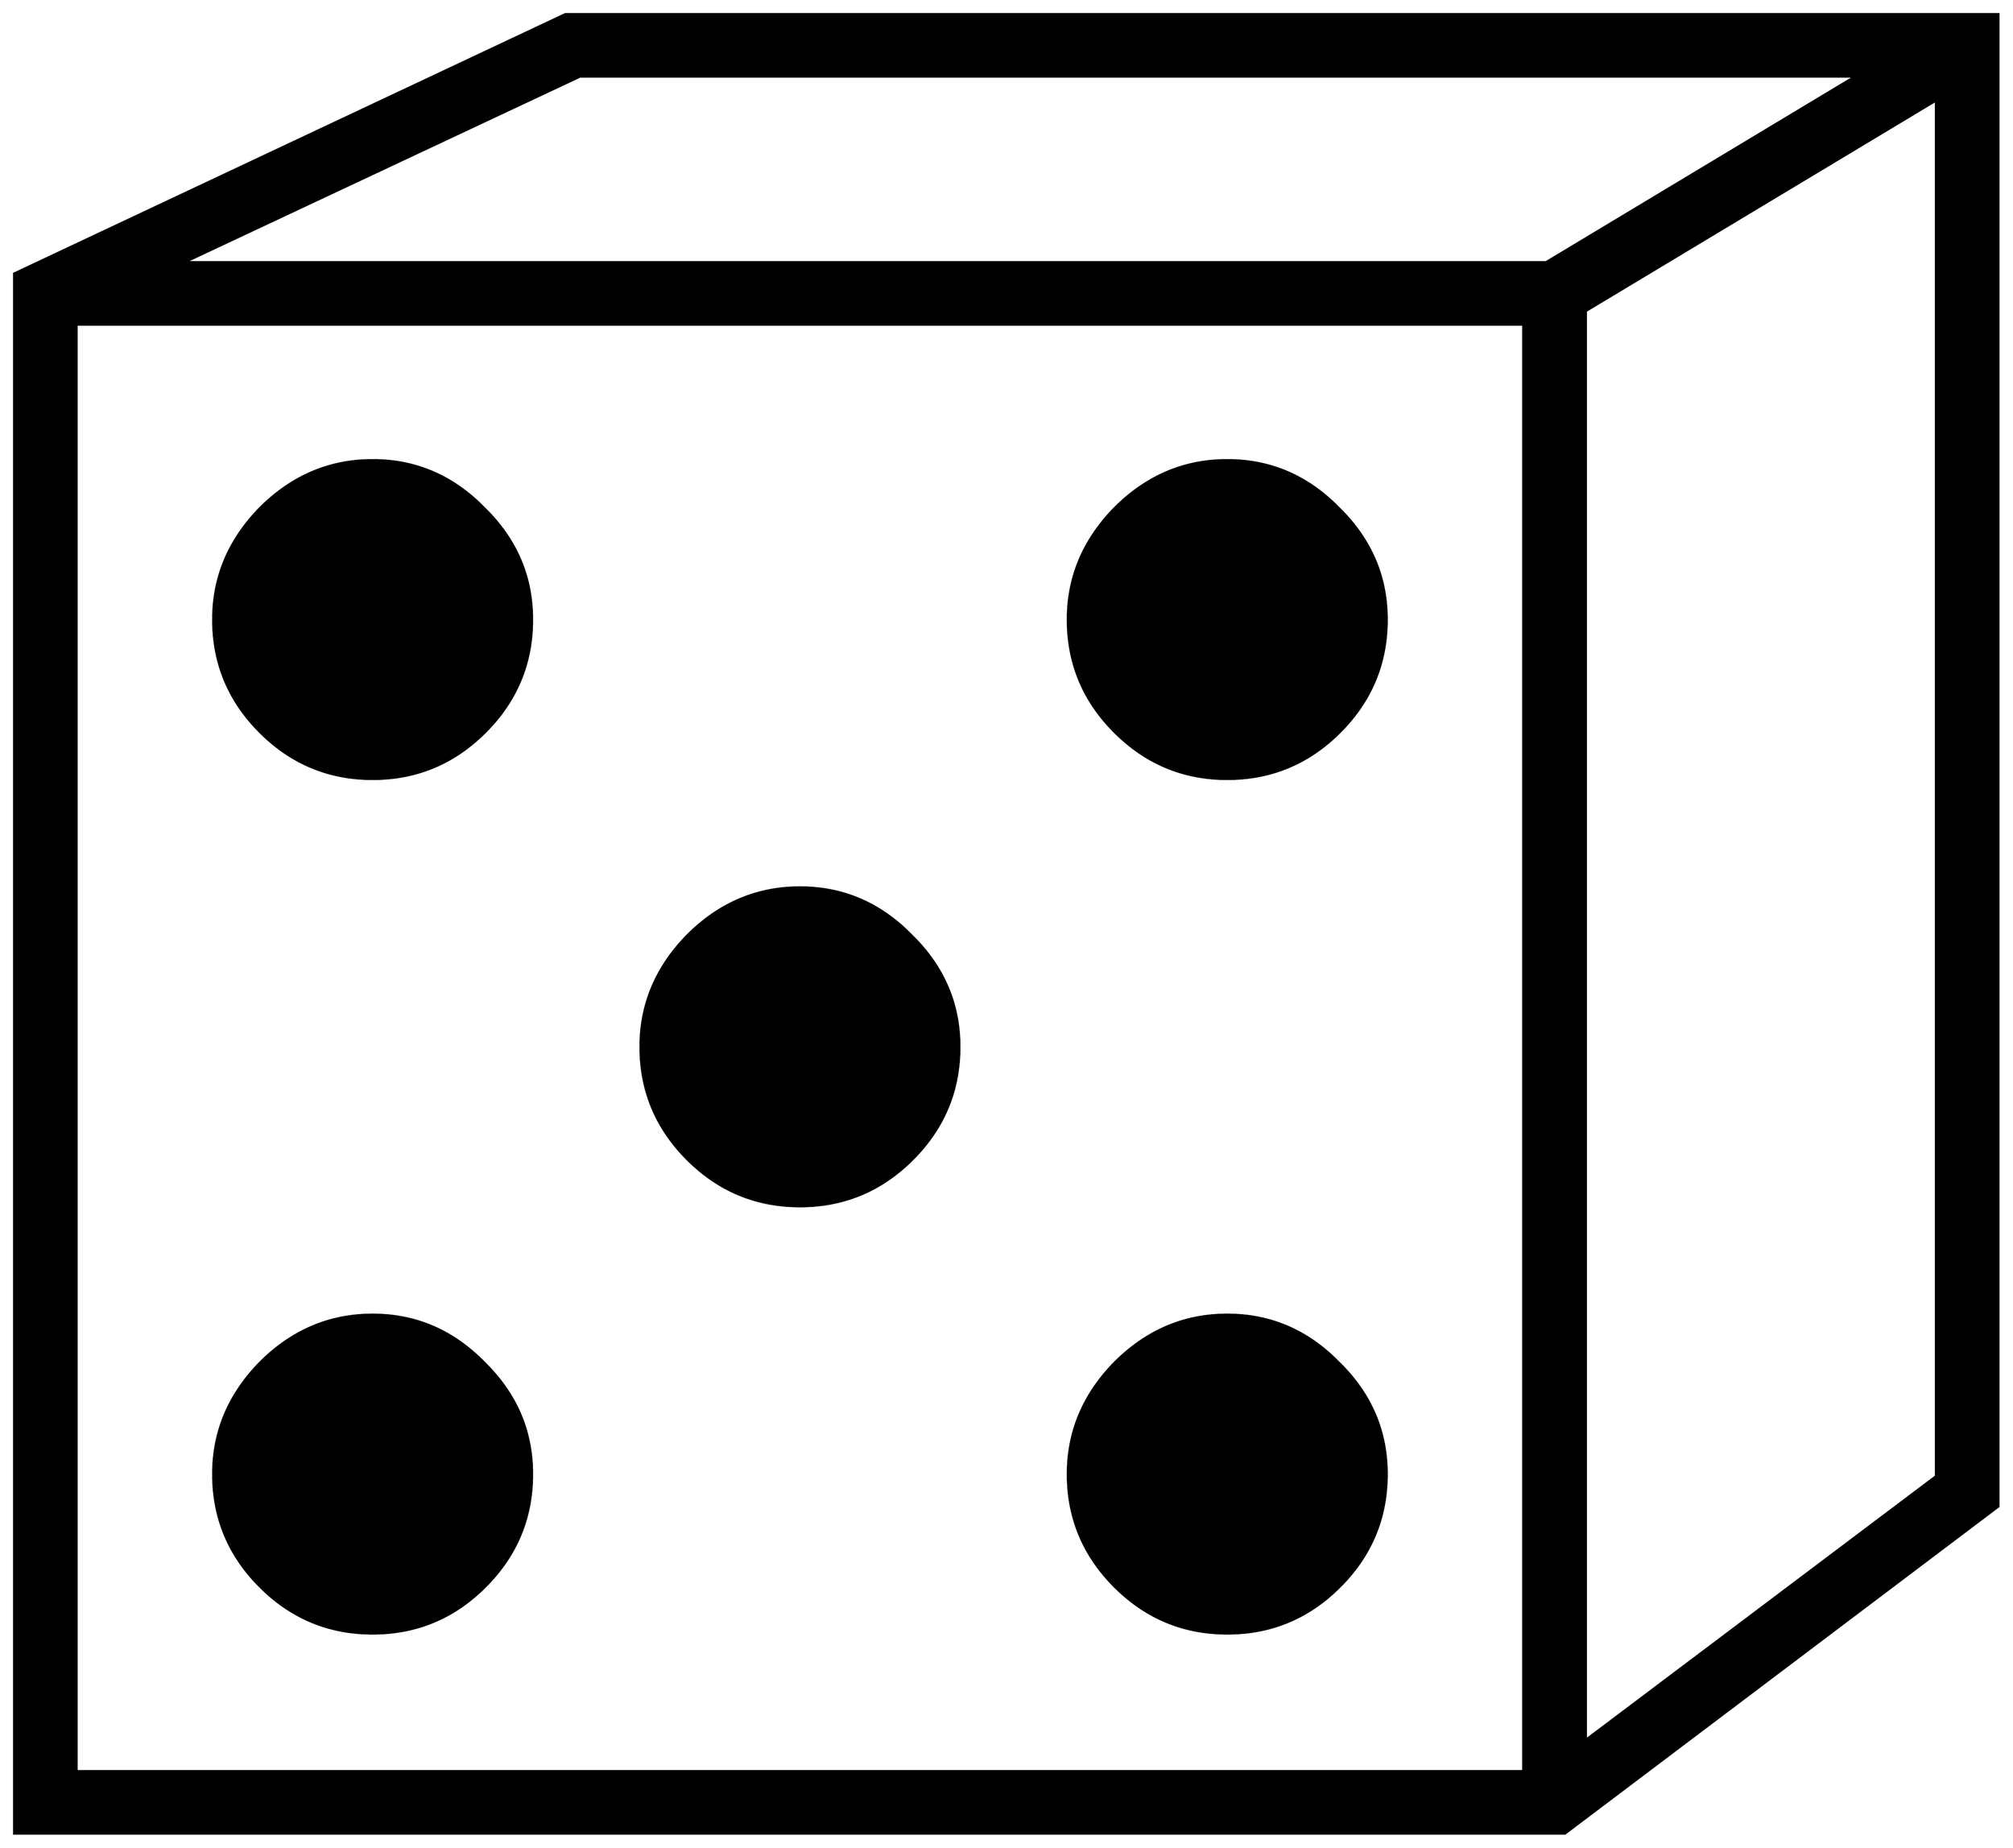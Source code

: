 


\begin{tikzpicture}[y=0.80pt, x=0.80pt, yscale=-1.0, xscale=1.0, inner sep=0pt, outer sep=0pt]
\begin{scope}[shift={(100.0,1706.0)},nonzero rule]
  \path[draw=.,fill=.,line width=1.600pt] (1976.0,-23.0) --
    (1560.0,291.0) -- (72.0,291.0) -- (72.0,-1206.0) --
    (601.0,-1455.0) -- (1976.0,-1455.0) -- (1976.0,-23.0) --
    cycle(1838.0,-1395.0) -- (615.0,-1395.0) -- (236.0,-1217.0)
    -- (1542.0,-1217.0) -- (1838.0,-1395.0) --
    cycle(1916.0,-52.0) -- (1916.0,-1372.0) -- (1580.0,-1170.0)
    -- (1580.0,201.0) -- (1916.0,-52.0) -- cycle(1520.0,231.0)
    -- (1520.0,-1157.0) -- (132.0,-1157.0) -- (132.0,231.0) --
    (1520.0,231.0) -- cycle(1389.0,-874.0) .. controls
    (1389.0,-832.0) and (1374.0,-796.0) .. (1344.0,-766.0) ..
    controls (1314.0,-736.0) and (1278.0,-721.0) ..
    (1236.0,-721.0) .. controls (1194.0,-721.0) and
    (1158.0,-736.0) .. (1128.0,-766.0) .. controls
    (1098.0,-796.0) and (1083.0,-832.0) .. (1083.0,-874.0) ..
    controls (1083.0,-914.667) and (1098.0,-950.333) ..
    (1128.0,-981.0) .. controls (1158.667,-1011.667) and
    (1194.667,-1027.0) .. (1236.0,-1027.0) .. controls
    (1277.333,-1027.0) and (1313.0,-1011.667) .. (1343.0,-981.0) ..
    controls (1373.667,-951.0) and (1389.0,-915.333) ..
    (1389.0,-874.0) -- cycle(569.0,-874.0) .. controls
    (569.0,-832.0) and (554.0,-796.0) .. (524.0,-766.0) ..
    controls (494.0,-736.0) and (458.0,-721.0) .. (416.0,-721.0)
    .. controls (374.0,-721.0) and (338.0,-736.0) ..
    (308.0,-766.0) .. controls (278.0,-796.0) and (263.0,-832.0)
    .. (263.0,-874.0) .. controls (263.0,-914.667) and
    (278.0,-950.333) .. (308.0,-981.0) .. controls (338.667,-1011.667)
    and (374.667,-1027.0) .. (416.0,-1027.0) .. controls
    (457.333,-1027.0) and (493.0,-1011.667) .. (523.0,-981.0) ..
    controls (553.667,-951.0) and (569.0,-915.333) .. (569.0,-874.0)
    -- cycle(979.0,-464.0) .. controls (979.0,-422.0) and
    (964.0,-386.0) .. (934.0,-356.0) .. controls (904.0,-326.0)
    and (868.0,-311.0) .. (826.0,-311.0) .. controls
    (784.0,-311.0) and (748.0,-326.0) .. (718.0,-356.0) ..
    controls (688.0,-386.0) and (673.0,-422.0) .. (673.0,-464.0)
    .. controls (673.0,-504.667) and (688.0,-540.333) ..
    (718.0,-571.0) .. controls (748.667,-601.667) and (784.667,-617.0)
    .. (826.0,-617.0) .. controls (867.333,-617.0) and
    (903.0,-601.667) .. (933.0,-571.0) .. controls (963.667,-541.0)
    and (979.0,-505.333) .. (979.0,-464.0) -- cycle(1389.0,-54.0)
    .. controls (1389.0,-12.0) and (1374.0,24.0) ..
    (1344.0,54.0) .. controls (1314.0,84.0) and (1278.0,99.0) ..
    (1236.0,99.0) .. controls (1194.0,99.0) and (1158.0,84.0) ..
    (1128.0,54.0) .. controls (1098.0,24.0) and (1083.0,-12.0)
    .. (1083.0,-54.0) .. controls (1083.0,-94.667) and
    (1098.0,-130.333) .. (1128.0,-161.0) .. controls
    (1158.667,-191.667) and (1194.667,-207.0) .. (1236.0,-207.0) ..
    controls (1277.333,-207.0) and (1313.0,-191.667) ..
    (1343.0,-161.0) .. controls (1373.667,-131.0) and
    (1389.0,-95.333) .. (1389.0,-54.0) -- cycle(569.0,-54.0) ..
    controls (569.0,-12.0) and (554.0,24.0) .. (524.0,54.0) ..
    controls (494.0,84.0) and (458.0,99.0) .. (416.0,99.0) ..
    controls (374.0,99.0) and (338.0,84.0) .. (308.0,54.0) ..
    controls (278.0,24.0) and (263.0,-12.0) .. (263.0,-54.0) ..
    controls (263.0,-94.667) and (278.0,-130.333) .. (308.0,-161.0)
    .. controls (338.667,-191.667) and (374.667,-207.0) ..
    (416.0,-207.0) .. controls (457.333,-207.0) and (493.0,-191.667)
    .. (523.0,-161.0) .. controls (553.667,-131.0) and
    (569.0,-95.333) .. (569.0,-54.0) -- cycle;
\end{scope}

\end{tikzpicture}

